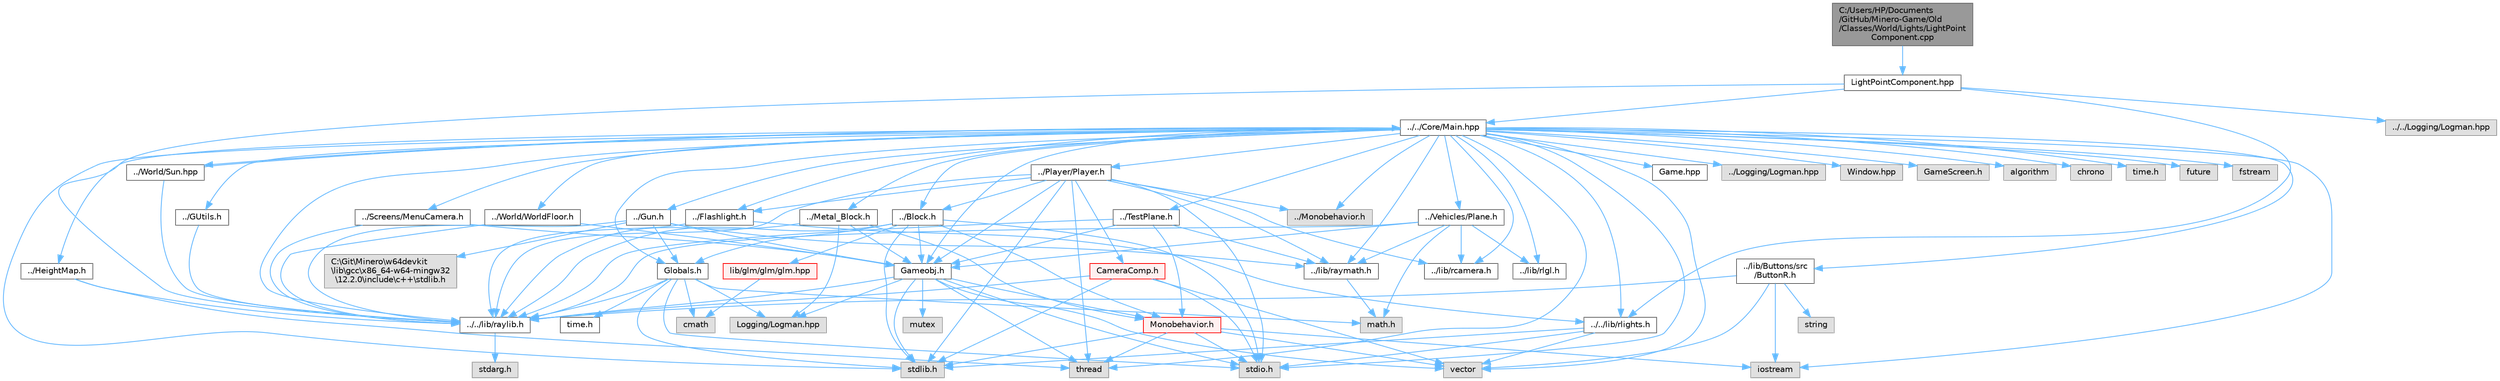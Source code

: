 digraph "C:/Users/HP/Documents/GitHub/Minero-Game/Old/Classes/World/Lights/LightPointComponent.cpp"
{
 // LATEX_PDF_SIZE
  bgcolor="transparent";
  edge [fontname=Helvetica,fontsize=10,labelfontname=Helvetica,labelfontsize=10];
  node [fontname=Helvetica,fontsize=10,shape=box,height=0.2,width=0.4];
  Node1 [id="Node000001",label="C:/Users/HP/Documents\l/GitHub/Minero-Game/Old\l/Classes/World/Lights/LightPoint\lComponent.cpp",height=0.2,width=0.4,color="gray40", fillcolor="grey60", style="filled", fontcolor="black",tooltip=" "];
  Node1 -> Node2 [id="edge245_Node000001_Node000002",color="steelblue1",style="solid",tooltip=" "];
  Node2 [id="Node000002",label="LightPointComponent.hpp",height=0.2,width=0.4,color="grey40", fillcolor="white", style="filled",URL="$_light_point_component_8hpp.html",tooltip=" "];
  Node2 -> Node3 [id="edge246_Node000002_Node000003",color="steelblue1",style="solid",tooltip=" "];
  Node3 [id="Node000003",label="../../lib/raylib.h",height=0.2,width=0.4,color="grey40", fillcolor="white", style="filled",URL="$_old_2_classes_2lib_2raylib_8h.html",tooltip=" "];
  Node3 -> Node4 [id="edge247_Node000003_Node000004",color="steelblue1",style="solid",tooltip=" "];
  Node4 [id="Node000004",label="stdarg.h",height=0.2,width=0.4,color="grey60", fillcolor="#E0E0E0", style="filled",tooltip=" "];
  Node2 -> Node5 [id="edge248_Node000002_Node000005",color="steelblue1",style="solid",tooltip=" "];
  Node5 [id="Node000005",label="../../Logging/Logman.hpp",height=0.2,width=0.4,color="grey60", fillcolor="#E0E0E0", style="filled",tooltip=" "];
  Node2 -> Node6 [id="edge249_Node000002_Node000006",color="steelblue1",style="solid",tooltip=" "];
  Node6 [id="Node000006",label="../../lib/rlights.h",height=0.2,width=0.4,color="grey40", fillcolor="white", style="filled",URL="$_old_2_classes_2lib_2rlights_8h.html",tooltip=" "];
  Node6 -> Node7 [id="edge250_Node000006_Node000007",color="steelblue1",style="solid",tooltip=" "];
  Node7 [id="Node000007",label="vector",height=0.2,width=0.4,color="grey60", fillcolor="#E0E0E0", style="filled",tooltip=" "];
  Node6 -> Node8 [id="edge251_Node000006_Node000008",color="steelblue1",style="solid",tooltip=" "];
  Node8 [id="Node000008",label="stdlib.h",height=0.2,width=0.4,color="grey60", fillcolor="#E0E0E0", style="filled",tooltip=" "];
  Node6 -> Node9 [id="edge252_Node000006_Node000009",color="steelblue1",style="solid",tooltip=" "];
  Node9 [id="Node000009",label="stdio.h",height=0.2,width=0.4,color="grey60", fillcolor="#E0E0E0", style="filled",tooltip=" "];
  Node2 -> Node10 [id="edge253_Node000002_Node000010",color="steelblue1",style="solid",tooltip=" "];
  Node10 [id="Node000010",label="../../Core/Main.hpp",height=0.2,width=0.4,color="grey40", fillcolor="white", style="filled",URL="$_main_8hpp.html",tooltip=" "];
  Node10 -> Node11 [id="edge254_Node000010_Node000011",color="steelblue1",style="solid",tooltip=" "];
  Node11 [id="Node000011",label="Game.hpp",height=0.2,width=0.4,color="grey40", fillcolor="white", style="filled",URL="$_game_8hpp.html",tooltip=" "];
  Node10 -> Node12 [id="edge255_Node000010_Node000012",color="steelblue1",style="solid",tooltip=" "];
  Node12 [id="Node000012",label="../lib/Buttons/src\l/ButtonR.h",height=0.2,width=0.4,color="grey40", fillcolor="white", style="filled",URL="$_old_2_classes_2lib_2_buttons_2src_2_button_r_8h.html",tooltip=" "];
  Node12 -> Node3 [id="edge256_Node000012_Node000003",color="steelblue1",style="solid",tooltip=" "];
  Node12 -> Node13 [id="edge257_Node000012_Node000013",color="steelblue1",style="solid",tooltip=" "];
  Node13 [id="Node000013",label="iostream",height=0.2,width=0.4,color="grey60", fillcolor="#E0E0E0", style="filled",tooltip=" "];
  Node12 -> Node14 [id="edge258_Node000012_Node000014",color="steelblue1",style="solid",tooltip=" "];
  Node14 [id="Node000014",label="string",height=0.2,width=0.4,color="grey60", fillcolor="#E0E0E0", style="filled",tooltip=" "];
  Node12 -> Node7 [id="edge259_Node000012_Node000007",color="steelblue1",style="solid",tooltip=" "];
  Node10 -> Node3 [id="edge260_Node000010_Node000003",color="steelblue1",style="solid",tooltip=" "];
  Node10 -> Node15 [id="edge261_Node000010_Node000015",color="steelblue1",style="solid",tooltip=" "];
  Node15 [id="Node000015",label="../lib/raymath.h",height=0.2,width=0.4,color="grey40", fillcolor="white", style="filled",URL="$_old_2_classes_2lib_2raymath_8h.html",tooltip=" "];
  Node15 -> Node16 [id="edge262_Node000015_Node000016",color="steelblue1",style="solid",tooltip=" "];
  Node16 [id="Node000016",label="math.h",height=0.2,width=0.4,color="grey60", fillcolor="#E0E0E0", style="filled",tooltip=" "];
  Node10 -> Node17 [id="edge263_Node000010_Node000017",color="steelblue1",style="solid",tooltip=" "];
  Node17 [id="Node000017",label="../lib/rcamera.h",height=0.2,width=0.4,color="grey40", fillcolor="white", style="filled",URL="$_old_2_classes_2lib_2rcamera_8h.html",tooltip=" "];
  Node10 -> Node18 [id="edge264_Node000010_Node000018",color="steelblue1",style="solid",tooltip=" "];
  Node18 [id="Node000018",label="../lib/rlgl.h",height=0.2,width=0.4,color="grey40", fillcolor="white", style="filled",URL="$_old_2_classes_2lib_2rlgl_8h.html",tooltip=" "];
  Node10 -> Node19 [id="edge265_Node000010_Node000019",color="steelblue1",style="solid",tooltip=" "];
  Node19 [id="Node000019",label="../Monobehavior.h",height=0.2,width=0.4,color="grey60", fillcolor="#E0E0E0", style="filled",tooltip=" "];
  Node10 -> Node20 [id="edge266_Node000010_Node000020",color="steelblue1",style="solid",tooltip=" "];
  Node20 [id="Node000020",label="../Block.h",height=0.2,width=0.4,color="grey40", fillcolor="white", style="filled",URL="$_old_2_classes_2_block_8h.html",tooltip=" "];
  Node20 -> Node3 [id="edge267_Node000020_Node000003",color="steelblue1",style="solid",tooltip=" "];
  Node20 -> Node21 [id="edge268_Node000020_Node000021",color="steelblue1",style="solid",tooltip=" "];
  Node21 [id="Node000021",label="lib/glm/glm/glm.hpp",height=0.2,width=0.4,color="red", fillcolor="#FFF0F0", style="filled",URL="$_old_2_classes_2lib_2glm_2glm_2glm_8hpp.html",tooltip=" "];
  Node21 -> Node23 [id="edge269_Node000021_Node000023",color="steelblue1",style="solid",tooltip=" "];
  Node23 [id="Node000023",label="cmath",height=0.2,width=0.4,color="grey60", fillcolor="#E0E0E0", style="filled",tooltip=" "];
  Node20 -> Node164 [id="edge270_Node000020_Node000164",color="steelblue1",style="solid",tooltip=" "];
  Node164 [id="Node000164",label="Gameobj.h",height=0.2,width=0.4,color="grey40", fillcolor="white", style="filled",URL="$_old_2_classes_2_gameobj_8h.html",tooltip=" "];
  Node164 -> Node3 [id="edge271_Node000164_Node000003",color="steelblue1",style="solid",tooltip=" "];
  Node164 -> Node165 [id="edge272_Node000164_Node000165",color="steelblue1",style="solid",tooltip=" "];
  Node165 [id="Node000165",label="Monobehavior.h",height=0.2,width=0.4,color="red", fillcolor="#FFF0F0", style="filled",URL="$_monobehavior_8h.html",tooltip=" "];
  Node165 -> Node9 [id="edge273_Node000165_Node000009",color="steelblue1",style="solid",tooltip=" "];
  Node165 -> Node8 [id="edge274_Node000165_Node000008",color="steelblue1",style="solid",tooltip=" "];
  Node165 -> Node13 [id="edge275_Node000165_Node000013",color="steelblue1",style="solid",tooltip=" "];
  Node165 -> Node168 [id="edge276_Node000165_Node000168",color="steelblue1",style="solid",tooltip=" "];
  Node168 [id="Node000168",label="thread",height=0.2,width=0.4,color="grey60", fillcolor="#E0E0E0", style="filled",tooltip=" "];
  Node165 -> Node7 [id="edge277_Node000165_Node000007",color="steelblue1",style="solid",tooltip=" "];
  Node164 -> Node170 [id="edge278_Node000164_Node000170",color="steelblue1",style="solid",tooltip=" "];
  Node170 [id="Node000170",label="Logging/Logman.hpp",height=0.2,width=0.4,color="grey60", fillcolor="#E0E0E0", style="filled",tooltip=" "];
  Node164 -> Node9 [id="edge279_Node000164_Node000009",color="steelblue1",style="solid",tooltip=" "];
  Node164 -> Node8 [id="edge280_Node000164_Node000008",color="steelblue1",style="solid",tooltip=" "];
  Node164 -> Node7 [id="edge281_Node000164_Node000007",color="steelblue1",style="solid",tooltip=" "];
  Node164 -> Node168 [id="edge282_Node000164_Node000168",color="steelblue1",style="solid",tooltip=" "];
  Node164 -> Node171 [id="edge283_Node000164_Node000171",color="steelblue1",style="solid",tooltip=" "];
  Node171 [id="Node000171",label="mutex",height=0.2,width=0.4,color="grey60", fillcolor="#E0E0E0", style="filled",tooltip=" "];
  Node20 -> Node172 [id="edge284_Node000020_Node000172",color="steelblue1",style="solid",tooltip=" "];
  Node172 [id="Node000172",label="Globals.h",height=0.2,width=0.4,color="grey40", fillcolor="white", style="filled",URL="$_old_2_classes_2_globals_8h.html",tooltip=" "];
  Node172 -> Node3 [id="edge285_Node000172_Node000003",color="steelblue1",style="solid",tooltip=" "];
  Node172 -> Node8 [id="edge286_Node000172_Node000008",color="steelblue1",style="solid",tooltip=" "];
  Node172 -> Node9 [id="edge287_Node000172_Node000009",color="steelblue1",style="solid",tooltip=" "];
  Node172 -> Node173 [id="edge288_Node000172_Node000173",color="steelblue1",style="solid",tooltip=" "];
  Node173 [id="Node000173",label="time.h",height=0.2,width=0.4,color="grey40", fillcolor="white", style="filled",URL="$_old_2_classes_2_time_8h.html",tooltip=" "];
  Node172 -> Node23 [id="edge289_Node000172_Node000023",color="steelblue1",style="solid",tooltip=" "];
  Node172 -> Node16 [id="edge290_Node000172_Node000016",color="steelblue1",style="solid",tooltip=" "];
  Node172 -> Node170 [id="edge291_Node000172_Node000170",color="steelblue1",style="solid",tooltip=" "];
  Node20 -> Node165 [id="edge292_Node000020_Node000165",color="steelblue1",style="solid",tooltip=" "];
  Node20 -> Node9 [id="edge293_Node000020_Node000009",color="steelblue1",style="solid",tooltip=" "];
  Node20 -> Node8 [id="edge294_Node000020_Node000008",color="steelblue1",style="solid",tooltip=" "];
  Node10 -> Node174 [id="edge295_Node000010_Node000174",color="steelblue1",style="solid",tooltip=" "];
  Node174 [id="Node000174",label="../GUtils.h",height=0.2,width=0.4,color="grey40", fillcolor="white", style="filled",URL="$_old_2_classes_2_g_utils_8h.html",tooltip=" "];
  Node174 -> Node3 [id="edge296_Node000174_Node000003",color="steelblue1",style="solid",tooltip=" "];
  Node10 -> Node164 [id="edge297_Node000010_Node000164",color="steelblue1",style="solid",tooltip=" "];
  Node10 -> Node172 [id="edge298_Node000010_Node000172",color="steelblue1",style="solid",tooltip=" "];
  Node10 -> Node175 [id="edge299_Node000010_Node000175",color="steelblue1",style="solid",tooltip=" "];
  Node175 [id="Node000175",label="../Screens/MenuCamera.h",height=0.2,width=0.4,color="grey40", fillcolor="white", style="filled",URL="$_old_2_classes_2_screens_2_menu_camera_8h.html",tooltip=" "];
  Node175 -> Node3 [id="edge300_Node000175_Node000003",color="steelblue1",style="solid",tooltip=" "];
  Node175 -> Node164 [id="edge301_Node000175_Node000164",color="steelblue1",style="solid",tooltip=" "];
  Node10 -> Node176 [id="edge302_Node000010_Node000176",color="steelblue1",style="solid",tooltip=" "];
  Node176 [id="Node000176",label="../Player/Player.h",height=0.2,width=0.4,color="grey40", fillcolor="white", style="filled",URL="$_old_2_classes_2_player_2_player_8h.html",tooltip=" "];
  Node176 -> Node3 [id="edge303_Node000176_Node000003",color="steelblue1",style="solid",tooltip=" "];
  Node176 -> Node15 [id="edge304_Node000176_Node000015",color="steelblue1",style="solid",tooltip=" "];
  Node176 -> Node17 [id="edge305_Node000176_Node000017",color="steelblue1",style="solid",tooltip=" "];
  Node176 -> Node19 [id="edge306_Node000176_Node000019",color="steelblue1",style="solid",tooltip=" "];
  Node176 -> Node164 [id="edge307_Node000176_Node000164",color="steelblue1",style="solid",tooltip=" "];
  Node176 -> Node177 [id="edge308_Node000176_Node000177",color="steelblue1",style="solid",tooltip=" "];
  Node177 [id="Node000177",label="../Flashlight.h",height=0.2,width=0.4,color="grey40", fillcolor="white", style="filled",URL="$_old_2_classes_2_flashlight_8h.html",tooltip=" "];
  Node177 -> Node3 [id="edge309_Node000177_Node000003",color="steelblue1",style="solid",tooltip=" "];
  Node177 -> Node6 [id="edge310_Node000177_Node000006",color="steelblue1",style="solid",tooltip=" "];
  Node176 -> Node20 [id="edge311_Node000176_Node000020",color="steelblue1",style="solid",tooltip=" "];
  Node176 -> Node178 [id="edge312_Node000176_Node000178",color="steelblue1",style="solid",tooltip=" "];
  Node178 [id="Node000178",label="CameraComp.h",height=0.2,width=0.4,color="red", fillcolor="#FFF0F0", style="filled",URL="$_old_2_classes_2_player_2_camera_comp_8h.html",tooltip=" "];
  Node178 -> Node3 [id="edge313_Node000178_Node000003",color="steelblue1",style="solid",tooltip=" "];
  Node178 -> Node7 [id="edge314_Node000178_Node000007",color="steelblue1",style="solid",tooltip=" "];
  Node178 -> Node9 [id="edge315_Node000178_Node000009",color="steelblue1",style="solid",tooltip=" "];
  Node178 -> Node8 [id="edge316_Node000178_Node000008",color="steelblue1",style="solid",tooltip=" "];
  Node176 -> Node168 [id="edge317_Node000176_Node000168",color="steelblue1",style="solid",tooltip=" "];
  Node176 -> Node9 [id="edge318_Node000176_Node000009",color="steelblue1",style="solid",tooltip=" "];
  Node176 -> Node8 [id="edge319_Node000176_Node000008",color="steelblue1",style="solid",tooltip=" "];
  Node10 -> Node180 [id="edge320_Node000010_Node000180",color="steelblue1",style="solid",tooltip=" "];
  Node180 [id="Node000180",label="../TestPlane.h",height=0.2,width=0.4,color="grey40", fillcolor="white", style="filled",URL="$_old_2_classes_2_test_plane_8h.html",tooltip=" "];
  Node180 -> Node3 [id="edge321_Node000180_Node000003",color="steelblue1",style="solid",tooltip=" "];
  Node180 -> Node15 [id="edge322_Node000180_Node000015",color="steelblue1",style="solid",tooltip=" "];
  Node180 -> Node164 [id="edge323_Node000180_Node000164",color="steelblue1",style="solid",tooltip=" "];
  Node180 -> Node165 [id="edge324_Node000180_Node000165",color="steelblue1",style="solid",tooltip=" "];
  Node10 -> Node181 [id="edge325_Node000010_Node000181",color="steelblue1",style="solid",tooltip=" "];
  Node181 [id="Node000181",label="../Logging/Logman.hpp",height=0.2,width=0.4,color="grey60", fillcolor="#E0E0E0", style="filled",tooltip=" "];
  Node10 -> Node182 [id="edge326_Node000010_Node000182",color="steelblue1",style="solid",tooltip=" "];
  Node182 [id="Node000182",label="../Vehicles/Plane.h",height=0.2,width=0.4,color="grey40", fillcolor="white", style="filled",URL="$_old_2_classes_2_vehicles_2_plane_8h.html",tooltip=" "];
  Node182 -> Node3 [id="edge327_Node000182_Node000003",color="steelblue1",style="solid",tooltip=" "];
  Node182 -> Node164 [id="edge328_Node000182_Node000164",color="steelblue1",style="solid",tooltip=" "];
  Node182 -> Node18 [id="edge329_Node000182_Node000018",color="steelblue1",style="solid",tooltip=" "];
  Node182 -> Node16 [id="edge330_Node000182_Node000016",color="steelblue1",style="solid",tooltip=" "];
  Node182 -> Node15 [id="edge331_Node000182_Node000015",color="steelblue1",style="solid",tooltip=" "];
  Node182 -> Node17 [id="edge332_Node000182_Node000017",color="steelblue1",style="solid",tooltip=" "];
  Node10 -> Node183 [id="edge333_Node000010_Node000183",color="steelblue1",style="solid",tooltip=" "];
  Node183 [id="Node000183",label="../World/WorldFloor.h",height=0.2,width=0.4,color="grey40", fillcolor="white", style="filled",URL="$_old_2_classes_2_world_2_world_floor_8h.html",tooltip=" "];
  Node183 -> Node3 [id="edge334_Node000183_Node000003",color="steelblue1",style="solid",tooltip=" "];
  Node183 -> Node164 [id="edge335_Node000183_Node000164",color="steelblue1",style="solid",tooltip=" "];
  Node10 -> Node184 [id="edge336_Node000010_Node000184",color="steelblue1",style="solid",tooltip=" "];
  Node184 [id="Node000184",label="../HeightMap.h",height=0.2,width=0.4,color="grey40", fillcolor="white", style="filled",URL="$_old_2_classes_2_height_map_8h.html",tooltip=" "];
  Node184 -> Node3 [id="edge337_Node000184_Node000003",color="steelblue1",style="solid",tooltip=" "];
  Node184 -> Node168 [id="edge338_Node000184_Node000168",color="steelblue1",style="solid",tooltip=" "];
  Node10 -> Node177 [id="edge339_Node000010_Node000177",color="steelblue1",style="solid",tooltip=" "];
  Node10 -> Node185 [id="edge340_Node000010_Node000185",color="steelblue1",style="solid",tooltip=" "];
  Node185 [id="Node000185",label="../Gun.h",height=0.2,width=0.4,color="grey40", fillcolor="white", style="filled",URL="$_old_2_classes_2_gun_8h.html",tooltip=" "];
  Node185 -> Node3 [id="edge341_Node000185_Node000003",color="steelblue1",style="solid",tooltip=" "];
  Node185 -> Node15 [id="edge342_Node000185_Node000015",color="steelblue1",style="solid",tooltip=" "];
  Node185 -> Node164 [id="edge343_Node000185_Node000164",color="steelblue1",style="solid",tooltip=" "];
  Node185 -> Node172 [id="edge344_Node000185_Node000172",color="steelblue1",style="solid",tooltip=" "];
  Node185 -> Node186 [id="edge345_Node000185_Node000186",color="steelblue1",style="solid",tooltip=" "];
  Node186 [id="Node000186",label="C:\\Git\\Minero\\w64devkit\l\\lib\\gcc\\x86_64-w64-mingw32\l\\12.2.0\\include\\c++\\stdlib.h",height=0.2,width=0.4,color="grey60", fillcolor="#E0E0E0", style="filled",tooltip=" "];
  Node10 -> Node187 [id="edge346_Node000010_Node000187",color="steelblue1",style="solid",tooltip=" "];
  Node187 [id="Node000187",label="../Metal_Block.h",height=0.2,width=0.4,color="grey40", fillcolor="white", style="filled",URL="$_old_2_classes_2_metal___block_8h.html",tooltip=" "];
  Node187 -> Node3 [id="edge347_Node000187_Node000003",color="steelblue1",style="solid",tooltip=" "];
  Node187 -> Node164 [id="edge348_Node000187_Node000164",color="steelblue1",style="solid",tooltip=" "];
  Node187 -> Node170 [id="edge349_Node000187_Node000170",color="steelblue1",style="solid",tooltip=" "];
  Node187 -> Node165 [id="edge350_Node000187_Node000165",color="steelblue1",style="solid",tooltip=" "];
  Node10 -> Node188 [id="edge351_Node000010_Node000188",color="steelblue1",style="solid",tooltip=" "];
  Node188 [id="Node000188",label="../World/Sun.hpp",height=0.2,width=0.4,color="grey40", fillcolor="white", style="filled",URL="$_sun_8hpp.html",tooltip=" "];
  Node188 -> Node3 [id="edge352_Node000188_Node000003",color="steelblue1",style="solid",tooltip=" "];
  Node188 -> Node10 [id="edge353_Node000188_Node000010",color="steelblue1",style="solid",tooltip=" "];
  Node10 -> Node189 [id="edge354_Node000010_Node000189",color="steelblue1",style="solid",tooltip=" "];
  Node189 [id="Node000189",label="Window.hpp",height=0.2,width=0.4,color="grey60", fillcolor="#E0E0E0", style="filled",tooltip=" "];
  Node10 -> Node190 [id="edge355_Node000010_Node000190",color="steelblue1",style="solid",tooltip=" "];
  Node190 [id="Node000190",label="GameScreen.h",height=0.2,width=0.4,color="grey60", fillcolor="#E0E0E0", style="filled",tooltip=" "];
  Node10 -> Node191 [id="edge356_Node000010_Node000191",color="steelblue1",style="solid",tooltip=" "];
  Node191 [id="Node000191",label="algorithm",height=0.2,width=0.4,color="grey60", fillcolor="#E0E0E0", style="filled",tooltip=" "];
  Node10 -> Node192 [id="edge357_Node000010_Node000192",color="steelblue1",style="solid",tooltip=" "];
  Node192 [id="Node000192",label="chrono",height=0.2,width=0.4,color="grey60", fillcolor="#E0E0E0", style="filled",tooltip=" "];
  Node10 -> Node9 [id="edge358_Node000010_Node000009",color="steelblue1",style="solid",tooltip=" "];
  Node10 -> Node8 [id="edge359_Node000010_Node000008",color="steelblue1",style="solid",tooltip=" "];
  Node10 -> Node193 [id="edge360_Node000010_Node000193",color="steelblue1",style="solid",tooltip=" "];
  Node193 [id="Node000193",label="time.h",height=0.2,width=0.4,color="grey60", fillcolor="#E0E0E0", style="filled",tooltip=" "];
  Node10 -> Node7 [id="edge361_Node000010_Node000007",color="steelblue1",style="solid",tooltip=" "];
  Node10 -> Node168 [id="edge362_Node000010_Node000168",color="steelblue1",style="solid",tooltip=" "];
  Node10 -> Node194 [id="edge363_Node000010_Node000194",color="steelblue1",style="solid",tooltip=" "];
  Node194 [id="Node000194",label="future",height=0.2,width=0.4,color="grey60", fillcolor="#E0E0E0", style="filled",tooltip=" "];
  Node10 -> Node195 [id="edge364_Node000010_Node000195",color="steelblue1",style="solid",tooltip=" "];
  Node195 [id="Node000195",label="fstream",height=0.2,width=0.4,color="grey60", fillcolor="#E0E0E0", style="filled",tooltip=" "];
  Node10 -> Node13 [id="edge365_Node000010_Node000013",color="steelblue1",style="solid",tooltip=" "];
  Node10 -> Node6 [id="edge366_Node000010_Node000006",color="steelblue1",style="solid",tooltip=" "];
}
